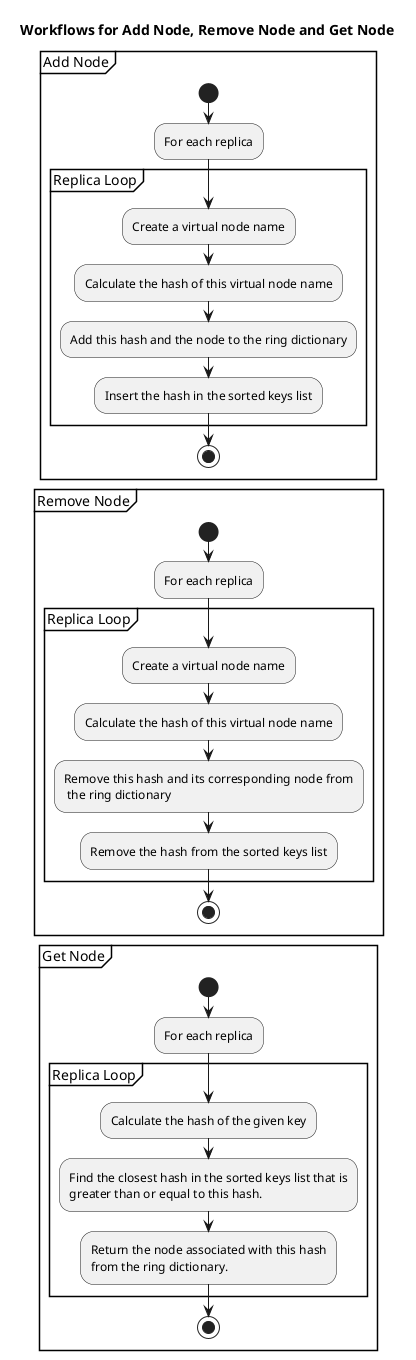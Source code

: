 @startuml

title Workflows for Add Node, Remove Node and Get Node

partition "Add Node" {
    start

    :For each replica;
    partition "Replica Loop" {
        :Create a virtual node name;
        :Calculate the hash of this virtual node name;
        :Add this hash and the node to the ring dictionary;
        :Insert the hash in the sorted keys list;
    }

    stop
}

partition "Remove Node" {
     start
    :For each replica;
    partition "Replica Loop" {
        :Create a virtual node name;
        :Calculate the hash of this virtual node name;
        :Remove this hash and its corresponding node from\n the ring dictionary;
        :Remove the hash from the sorted keys list;
    }
    stop
}

partition "Get Node" {
     start
    :For each replica;
    partition "Replica Loop" {
        :Calculate the hash of the given key;
        :Find the closest hash in the sorted keys list that is\ngreater than or equal to this hash.;
        :Return the node associated with this hash\nfrom the ring dictionary.;
    }
    stop
}



@enduml